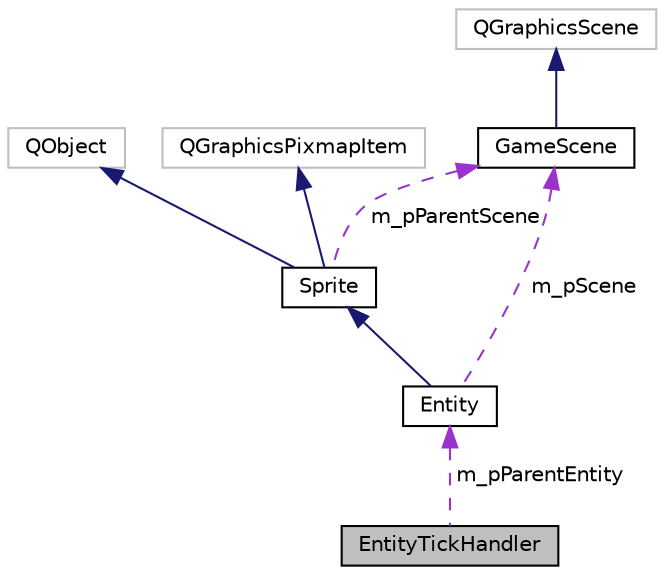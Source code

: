 digraph "EntityTickHandler"
{
 // LATEX_PDF_SIZE
  edge [fontname="Helvetica",fontsize="10",labelfontname="Helvetica",labelfontsize="10"];
  node [fontname="Helvetica",fontsize="10",shape=record];
  Node1 [label="EntityTickHandler",height=0.2,width=0.4,color="black", fillcolor="grey75", style="filled", fontcolor="black",tooltip="Classe abstraite qui représente un gestionnaire de tick pour une entité."];
  Node2 -> Node1 [dir="back",color="darkorchid3",fontsize="10",style="dashed",label=" m_pParentEntity" ,fontname="Helvetica"];
  Node2 [label="Entity",height=0.2,width=0.4,color="black", fillcolor="white", style="filled",URL="$class_entity.html",tooltip="The Entity class Cette classe est permet de crée une entité et de la géré avec différente méthode...."];
  Node3 -> Node2 [dir="back",color="midnightblue",fontsize="10",style="solid",fontname="Helvetica"];
  Node3 [label="Sprite",height=0.2,width=0.4,color="black", fillcolor="white", style="filled",URL="$class_sprite.html",tooltip="Classe qui représente un élément d'animation graphique 2D."];
  Node4 -> Node3 [dir="back",color="midnightblue",fontsize="10",style="solid",fontname="Helvetica"];
  Node4 [label="QObject",height=0.2,width=0.4,color="grey75", fillcolor="white", style="filled",tooltip=" "];
  Node5 -> Node3 [dir="back",color="midnightblue",fontsize="10",style="solid",fontname="Helvetica"];
  Node5 [label="QGraphicsPixmapItem",height=0.2,width=0.4,color="grey75", fillcolor="white", style="filled",tooltip=" "];
  Node6 -> Node3 [dir="back",color="darkorchid3",fontsize="10",style="dashed",label=" m_pParentScene" ,fontname="Helvetica"];
  Node6 [label="GameScene",height=0.2,width=0.4,color="black", fillcolor="white", style="filled",URL="$class_game_scene.html",tooltip="Représente l'espace 2D du jeu."];
  Node7 -> Node6 [dir="back",color="midnightblue",fontsize="10",style="solid",fontname="Helvetica"];
  Node7 [label="QGraphicsScene",height=0.2,width=0.4,color="grey75", fillcolor="white", style="filled",tooltip=" "];
  Node6 -> Node2 [dir="back",color="darkorchid3",fontsize="10",style="dashed",label=" m_pScene" ,fontname="Helvetica"];
}
